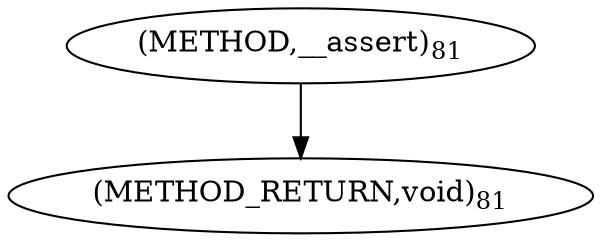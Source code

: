 digraph "__assert" {  
"98724" [label = <(METHOD,__assert)<SUB>81</SUB>> ]
"98728" [label = <(METHOD_RETURN,void)<SUB>81</SUB>> ]
  "98724" -> "98728" 
}
